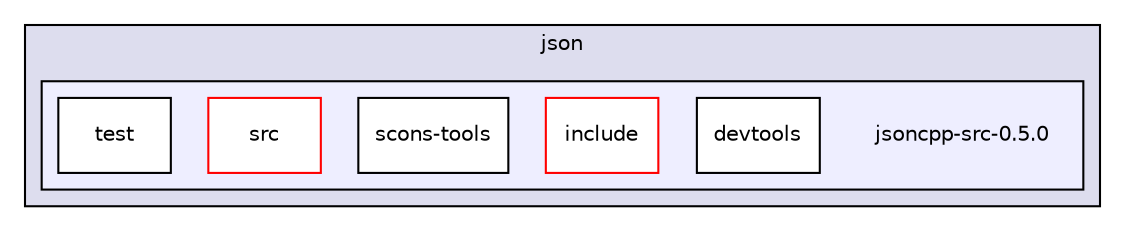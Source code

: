 digraph "json/jsoncpp-src-0.5.0" {
  compound=true
  node [ fontsize="10", fontname="Helvetica"];
  edge [ labelfontsize="10", labelfontname="Helvetica"];
  subgraph clusterdir_324bfb8aa525ab5f73bcc4531b7e0708 {
    graph [ bgcolor="#ddddee", pencolor="black", label="json" fontname="Helvetica", fontsize="10", URL="dir_324bfb8aa525ab5f73bcc4531b7e0708.html"]
  subgraph clusterdir_51686e203cd5569fcb86b843e97384be {
    graph [ bgcolor="#eeeeff", pencolor="black", label="" URL="dir_51686e203cd5569fcb86b843e97384be.html"];
    dir_51686e203cd5569fcb86b843e97384be [shape=plaintext label="jsoncpp-src-0.5.0"];
    dir_83d1fd03783d244785ecb94bc3ba492a [shape=box label="devtools" color="black" fillcolor="white" style="filled" URL="dir_83d1fd03783d244785ecb94bc3ba492a.html"];
    dir_dbd68175eb46f2a00751d546c7c6048a [shape=box label="include" color="red" fillcolor="white" style="filled" URL="dir_dbd68175eb46f2a00751d546c7c6048a.html"];
    dir_cdb64e712a1da985bd67a66c9de112e8 [shape=box label="scons-tools" color="black" fillcolor="white" style="filled" URL="dir_cdb64e712a1da985bd67a66c9de112e8.html"];
    dir_d35119e5e8076e92590170dd43b76abd [shape=box label="src" color="red" fillcolor="white" style="filled" URL="dir_d35119e5e8076e92590170dd43b76abd.html"];
    dir_36e31ea64292d73642feed99d590f8e1 [shape=box label="test" color="black" fillcolor="white" style="filled" URL="dir_36e31ea64292d73642feed99d590f8e1.html"];
  }
  }
}
